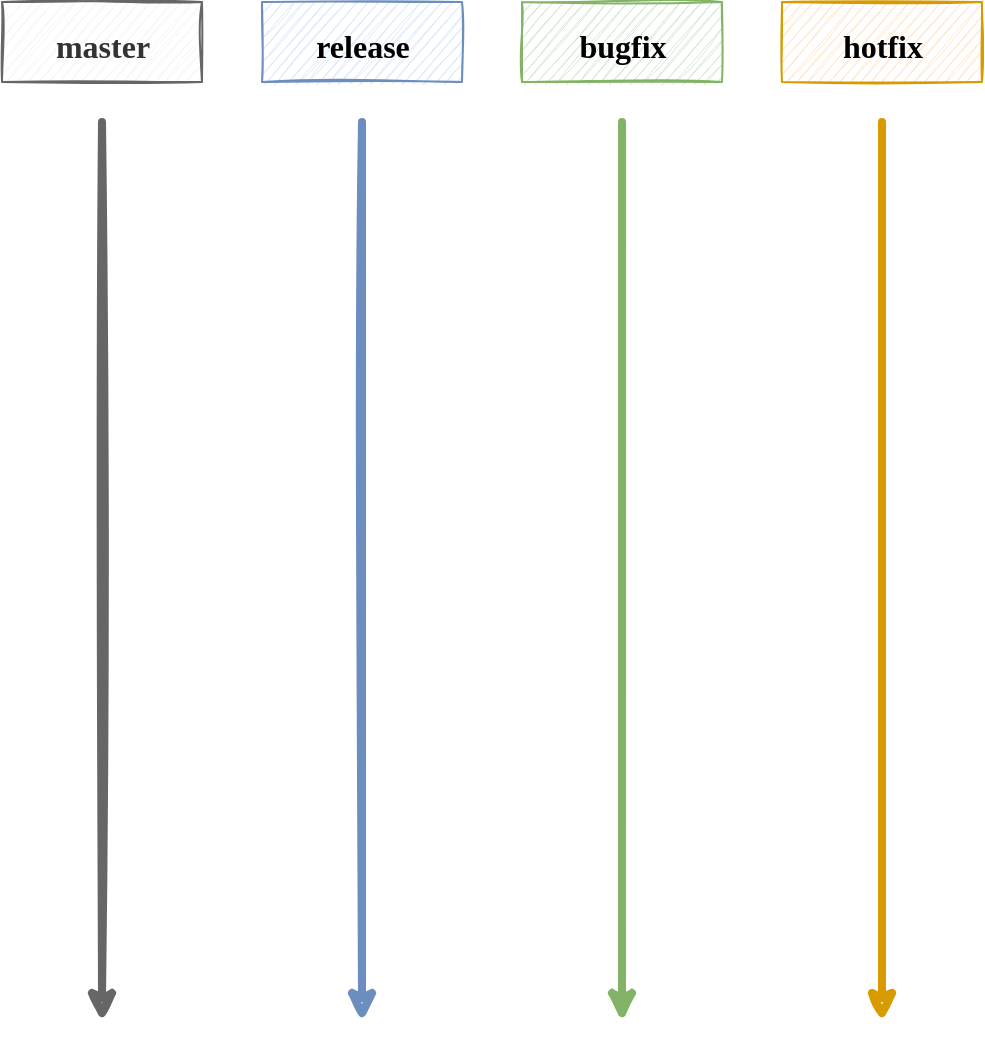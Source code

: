 <mxfile version="14.7.8" type="github">
  <diagram id="u_GM-djYjpOWDJ2LX-dx" name="第 1 页">
    <mxGraphModel dx="946" dy="646" grid="1" gridSize="10" guides="1" tooltips="1" connect="1" arrows="1" fold="1" page="1" pageScale="1" pageWidth="827" pageHeight="1169" math="0" shadow="0">
      <root>
        <mxCell id="0" />
        <mxCell id="1" parent="0" />
        <mxCell id="SuFAMhsTT2NtlefyZVd9-10" value="" style="endArrow=classic;html=1;strokeWidth=4;sketch=1;fillColor=#f5f5f5;strokeColor=#666666;" edge="1" parent="1">
          <mxGeometry width="50" height="50" relative="1" as="geometry">
            <mxPoint x="90" y="110" as="sourcePoint" />
            <mxPoint x="90" y="560" as="targetPoint" />
          </mxGeometry>
        </mxCell>
        <mxCell id="SuFAMhsTT2NtlefyZVd9-13" value="&lt;font style=&quot;font-size: 16px&quot;&gt;master&lt;/font&gt;" style="text;strokeColor=#666666;fillColor=#f5f5f5;html=1;fontSize=24;fontStyle=1;verticalAlign=middle;align=center;shadow=0;sketch=1;disableMultiStroke=0;disableMultiStrokeFill=0;fontFamily=Comic Sans MS;fontColor=#333333;" vertex="1" parent="1">
          <mxGeometry x="40" y="50" width="100" height="40" as="geometry" />
        </mxCell>
        <mxCell id="SuFAMhsTT2NtlefyZVd9-14" value="" style="endArrow=classic;html=1;strokeWidth=4;sketch=1;fillColor=#dae8fc;strokeColor=#6c8ebf;" edge="1" parent="1">
          <mxGeometry width="50" height="50" relative="1" as="geometry">
            <mxPoint x="220" y="110" as="sourcePoint" />
            <mxPoint x="220" y="560" as="targetPoint" />
          </mxGeometry>
        </mxCell>
        <mxCell id="SuFAMhsTT2NtlefyZVd9-15" value="&lt;font style=&quot;font-size: 16px&quot;&gt;release&lt;/font&gt;" style="text;strokeColor=#6c8ebf;fillColor=#dae8fc;html=1;fontSize=24;fontStyle=1;verticalAlign=middle;align=center;shadow=0;sketch=1;disableMultiStroke=0;disableMultiStrokeFill=0;fontFamily=Comic Sans MS;" vertex="1" parent="1">
          <mxGeometry x="170" y="50" width="100" height="40" as="geometry" />
        </mxCell>
        <mxCell id="SuFAMhsTT2NtlefyZVd9-16" value="" style="endArrow=classic;html=1;strokeWidth=4;sketch=1;fillColor=#d5e8d4;strokeColor=#82b366;" edge="1" parent="1">
          <mxGeometry width="50" height="50" relative="1" as="geometry">
            <mxPoint x="350" y="110" as="sourcePoint" />
            <mxPoint x="350" y="560" as="targetPoint" />
          </mxGeometry>
        </mxCell>
        <mxCell id="SuFAMhsTT2NtlefyZVd9-17" value="&lt;font style=&quot;font-size: 16px&quot;&gt;bugfix&lt;/font&gt;" style="text;strokeColor=#82b366;fillColor=#d5e8d4;html=1;fontSize=24;fontStyle=1;verticalAlign=middle;align=center;shadow=0;sketch=1;disableMultiStroke=0;disableMultiStrokeFill=0;fontFamily=Comic Sans MS;" vertex="1" parent="1">
          <mxGeometry x="300" y="50" width="100" height="40" as="geometry" />
        </mxCell>
        <mxCell id="SuFAMhsTT2NtlefyZVd9-18" value="" style="endArrow=classic;html=1;strokeWidth=4;sketch=1;fillColor=#ffe6cc;strokeColor=#d79b00;" edge="1" parent="1">
          <mxGeometry width="50" height="50" relative="1" as="geometry">
            <mxPoint x="480" y="110" as="sourcePoint" />
            <mxPoint x="480" y="560" as="targetPoint" />
          </mxGeometry>
        </mxCell>
        <mxCell id="SuFAMhsTT2NtlefyZVd9-19" value="&lt;font style=&quot;font-size: 16px&quot;&gt;hotfix&lt;/font&gt;" style="text;strokeColor=#d79b00;fillColor=#ffe6cc;html=1;fontSize=24;fontStyle=1;verticalAlign=middle;align=center;shadow=0;sketch=1;disableMultiStroke=0;disableMultiStrokeFill=0;fontFamily=Comic Sans MS;" vertex="1" parent="1">
          <mxGeometry x="430" y="50" width="100" height="40" as="geometry" />
        </mxCell>
      </root>
    </mxGraphModel>
  </diagram>
</mxfile>
